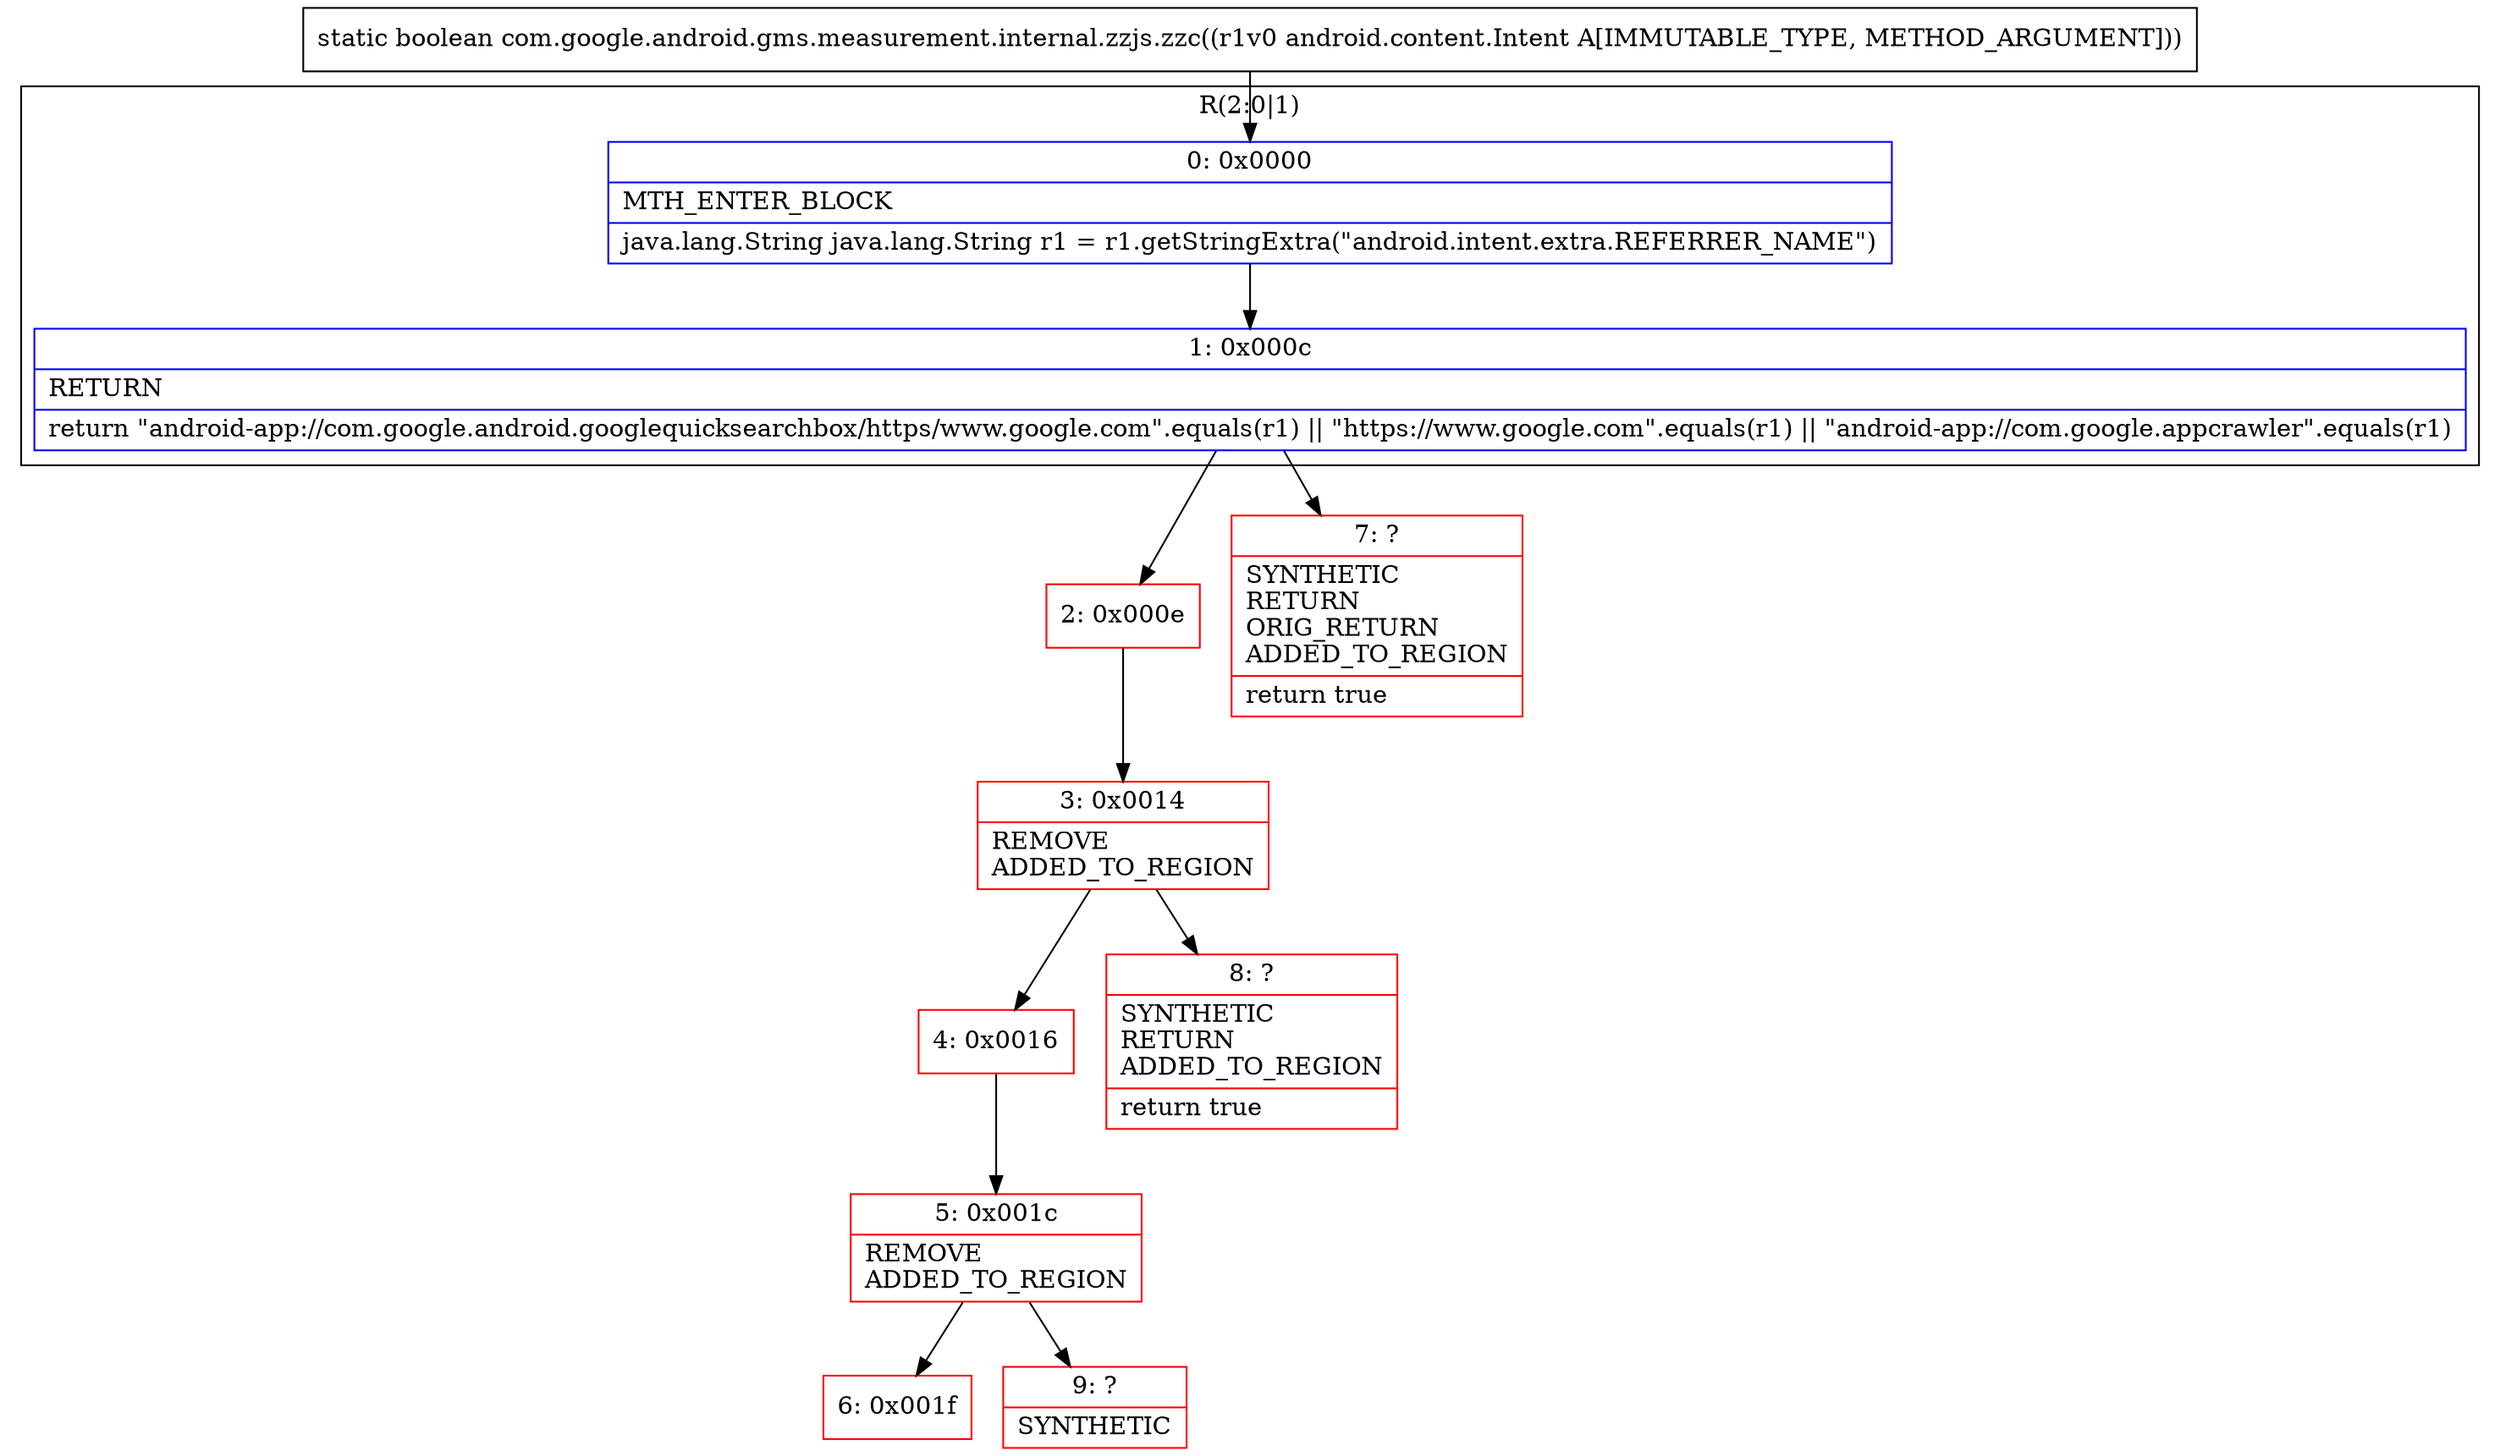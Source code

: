 digraph "CFG forcom.google.android.gms.measurement.internal.zzjs.zzc(Landroid\/content\/Intent;)Z" {
subgraph cluster_Region_1212328237 {
label = "R(2:0|1)";
node [shape=record,color=blue];
Node_0 [shape=record,label="{0\:\ 0x0000|MTH_ENTER_BLOCK\l|java.lang.String java.lang.String r1 = r1.getStringExtra(\"android.intent.extra.REFERRER_NAME\")\l}"];
Node_1 [shape=record,label="{1\:\ 0x000c|RETURN\l|return \"android\-app:\/\/com.google.android.googlequicksearchbox\/https\/www.google.com\".equals(r1) \|\| \"https:\/\/www.google.com\".equals(r1) \|\| \"android\-app:\/\/com.google.appcrawler\".equals(r1)\l}"];
}
Node_2 [shape=record,color=red,label="{2\:\ 0x000e}"];
Node_3 [shape=record,color=red,label="{3\:\ 0x0014|REMOVE\lADDED_TO_REGION\l}"];
Node_4 [shape=record,color=red,label="{4\:\ 0x0016}"];
Node_5 [shape=record,color=red,label="{5\:\ 0x001c|REMOVE\lADDED_TO_REGION\l}"];
Node_6 [shape=record,color=red,label="{6\:\ 0x001f}"];
Node_7 [shape=record,color=red,label="{7\:\ ?|SYNTHETIC\lRETURN\lORIG_RETURN\lADDED_TO_REGION\l|return true\l}"];
Node_8 [shape=record,color=red,label="{8\:\ ?|SYNTHETIC\lRETURN\lADDED_TO_REGION\l|return true\l}"];
Node_9 [shape=record,color=red,label="{9\:\ ?|SYNTHETIC\l}"];
MethodNode[shape=record,label="{static boolean com.google.android.gms.measurement.internal.zzjs.zzc((r1v0 android.content.Intent A[IMMUTABLE_TYPE, METHOD_ARGUMENT])) }"];
MethodNode -> Node_0;
Node_0 -> Node_1;
Node_1 -> Node_2;
Node_1 -> Node_7;
Node_2 -> Node_3;
Node_3 -> Node_4;
Node_3 -> Node_8;
Node_4 -> Node_5;
Node_5 -> Node_6;
Node_5 -> Node_9;
}

